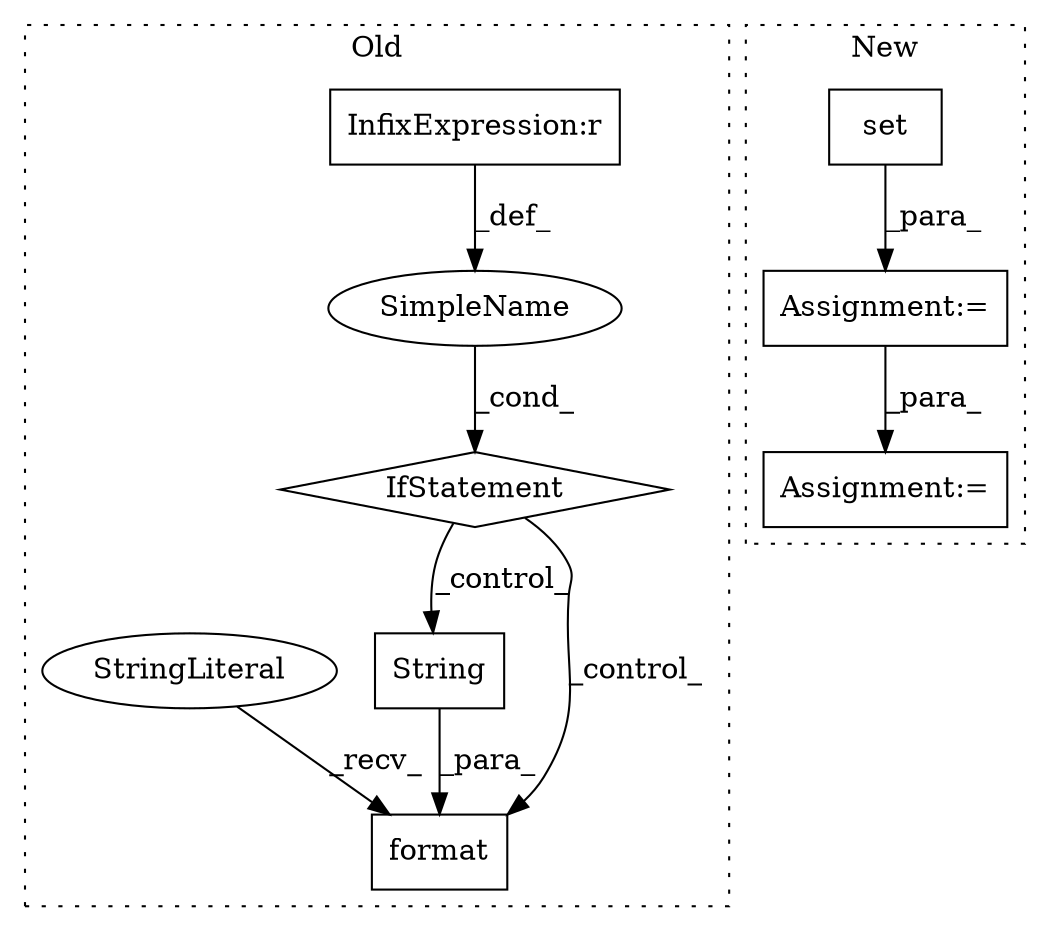 digraph G {
subgraph cluster0 {
1 [label="String" a="32" s="32019,32027" l="7,1" shape="box"];
4 [label="IfStatement" a="25" s="31509,31586" l="4,2" shape="diamond"];
5 [label="SimpleName" a="42" s="" l="" shape="ellipse"];
6 [label="InfixExpression:r" a="27" s="31536" l="4" shape="box"];
7 [label="format" a="32" s="32012,32028" l="7,1" shape="box"];
8 [label="StringLiteral" a="45" s="31934" l="77" shape="ellipse"];
label = "Old";
style="dotted";
}
subgraph cluster1 {
2 [label="set" a="32" s="31491,31623" l="13,-3" shape="box"];
3 [label="Assignment:=" a="7" s="31635" l="2" shape="box"];
9 [label="Assignment:=" a="7" s="31490" l="1" shape="box"];
label = "New";
style="dotted";
}
1 -> 7 [label="_para_"];
2 -> 9 [label="_para_"];
4 -> 7 [label="_control_"];
4 -> 1 [label="_control_"];
5 -> 4 [label="_cond_"];
6 -> 5 [label="_def_"];
8 -> 7 [label="_recv_"];
9 -> 3 [label="_para_"];
}